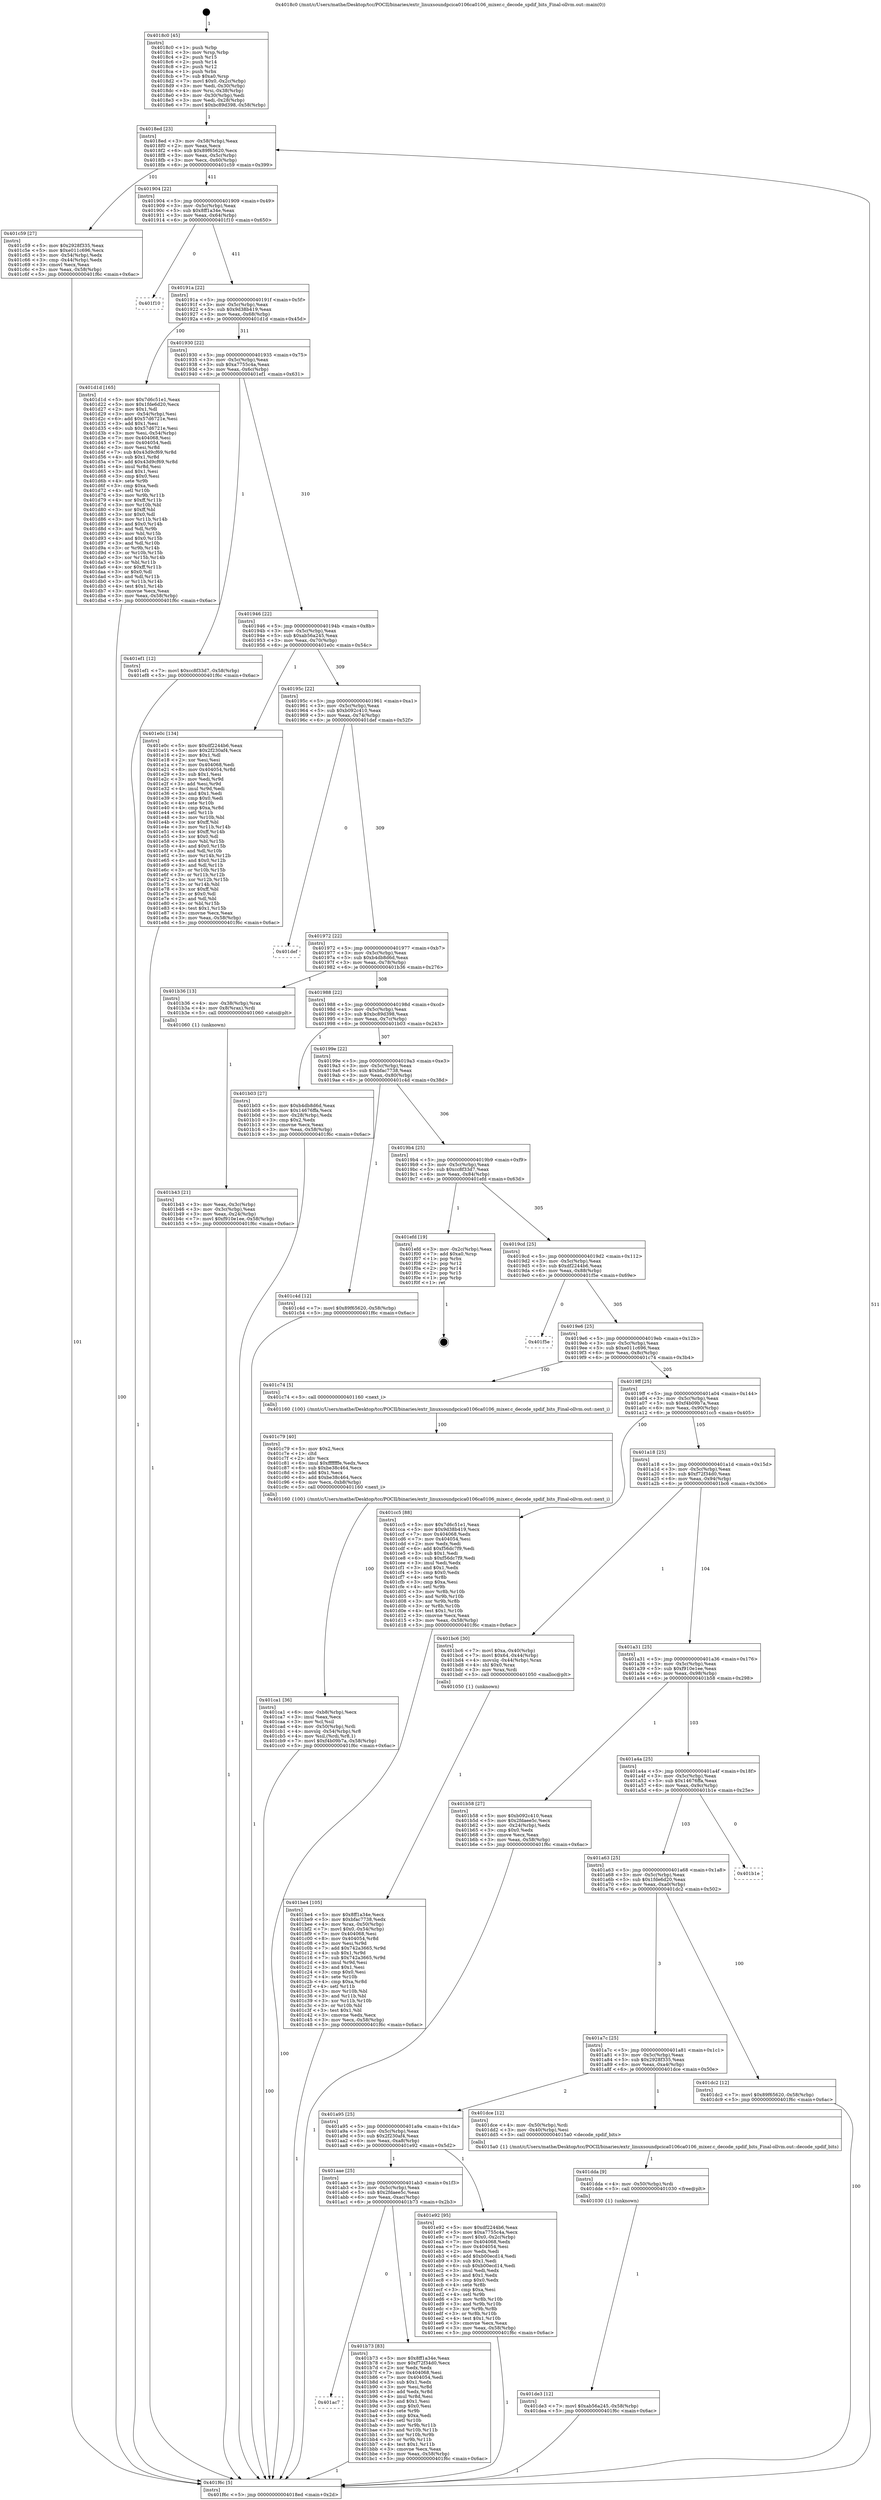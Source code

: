 digraph "0x4018c0" {
  label = "0x4018c0 (/mnt/c/Users/mathe/Desktop/tcc/POCII/binaries/extr_linuxsoundpcica0106ca0106_mixer.c_decode_spdif_bits_Final-ollvm.out::main(0))"
  labelloc = "t"
  node[shape=record]

  Entry [label="",width=0.3,height=0.3,shape=circle,fillcolor=black,style=filled]
  "0x4018ed" [label="{
     0x4018ed [23]\l
     | [instrs]\l
     &nbsp;&nbsp;0x4018ed \<+3\>: mov -0x58(%rbp),%eax\l
     &nbsp;&nbsp;0x4018f0 \<+2\>: mov %eax,%ecx\l
     &nbsp;&nbsp;0x4018f2 \<+6\>: sub $0x89f65620,%ecx\l
     &nbsp;&nbsp;0x4018f8 \<+3\>: mov %eax,-0x5c(%rbp)\l
     &nbsp;&nbsp;0x4018fb \<+3\>: mov %ecx,-0x60(%rbp)\l
     &nbsp;&nbsp;0x4018fe \<+6\>: je 0000000000401c59 \<main+0x399\>\l
  }"]
  "0x401c59" [label="{
     0x401c59 [27]\l
     | [instrs]\l
     &nbsp;&nbsp;0x401c59 \<+5\>: mov $0x2928f335,%eax\l
     &nbsp;&nbsp;0x401c5e \<+5\>: mov $0xe011c696,%ecx\l
     &nbsp;&nbsp;0x401c63 \<+3\>: mov -0x54(%rbp),%edx\l
     &nbsp;&nbsp;0x401c66 \<+3\>: cmp -0x44(%rbp),%edx\l
     &nbsp;&nbsp;0x401c69 \<+3\>: cmovl %ecx,%eax\l
     &nbsp;&nbsp;0x401c6c \<+3\>: mov %eax,-0x58(%rbp)\l
     &nbsp;&nbsp;0x401c6f \<+5\>: jmp 0000000000401f6c \<main+0x6ac\>\l
  }"]
  "0x401904" [label="{
     0x401904 [22]\l
     | [instrs]\l
     &nbsp;&nbsp;0x401904 \<+5\>: jmp 0000000000401909 \<main+0x49\>\l
     &nbsp;&nbsp;0x401909 \<+3\>: mov -0x5c(%rbp),%eax\l
     &nbsp;&nbsp;0x40190c \<+5\>: sub $0x8ff1a34e,%eax\l
     &nbsp;&nbsp;0x401911 \<+3\>: mov %eax,-0x64(%rbp)\l
     &nbsp;&nbsp;0x401914 \<+6\>: je 0000000000401f10 \<main+0x650\>\l
  }"]
  Exit [label="",width=0.3,height=0.3,shape=circle,fillcolor=black,style=filled,peripheries=2]
  "0x401f10" [label="{
     0x401f10\l
  }", style=dashed]
  "0x40191a" [label="{
     0x40191a [22]\l
     | [instrs]\l
     &nbsp;&nbsp;0x40191a \<+5\>: jmp 000000000040191f \<main+0x5f\>\l
     &nbsp;&nbsp;0x40191f \<+3\>: mov -0x5c(%rbp),%eax\l
     &nbsp;&nbsp;0x401922 \<+5\>: sub $0x9d38b419,%eax\l
     &nbsp;&nbsp;0x401927 \<+3\>: mov %eax,-0x68(%rbp)\l
     &nbsp;&nbsp;0x40192a \<+6\>: je 0000000000401d1d \<main+0x45d\>\l
  }"]
  "0x401de3" [label="{
     0x401de3 [12]\l
     | [instrs]\l
     &nbsp;&nbsp;0x401de3 \<+7\>: movl $0xab56a245,-0x58(%rbp)\l
     &nbsp;&nbsp;0x401dea \<+5\>: jmp 0000000000401f6c \<main+0x6ac\>\l
  }"]
  "0x401d1d" [label="{
     0x401d1d [165]\l
     | [instrs]\l
     &nbsp;&nbsp;0x401d1d \<+5\>: mov $0x7d6c51e1,%eax\l
     &nbsp;&nbsp;0x401d22 \<+5\>: mov $0x1fde6d20,%ecx\l
     &nbsp;&nbsp;0x401d27 \<+2\>: mov $0x1,%dl\l
     &nbsp;&nbsp;0x401d29 \<+3\>: mov -0x54(%rbp),%esi\l
     &nbsp;&nbsp;0x401d2c \<+6\>: add $0x57d6721e,%esi\l
     &nbsp;&nbsp;0x401d32 \<+3\>: add $0x1,%esi\l
     &nbsp;&nbsp;0x401d35 \<+6\>: sub $0x57d6721e,%esi\l
     &nbsp;&nbsp;0x401d3b \<+3\>: mov %esi,-0x54(%rbp)\l
     &nbsp;&nbsp;0x401d3e \<+7\>: mov 0x404068,%esi\l
     &nbsp;&nbsp;0x401d45 \<+7\>: mov 0x404054,%edi\l
     &nbsp;&nbsp;0x401d4c \<+3\>: mov %esi,%r8d\l
     &nbsp;&nbsp;0x401d4f \<+7\>: sub $0x43d9cf69,%r8d\l
     &nbsp;&nbsp;0x401d56 \<+4\>: sub $0x1,%r8d\l
     &nbsp;&nbsp;0x401d5a \<+7\>: add $0x43d9cf69,%r8d\l
     &nbsp;&nbsp;0x401d61 \<+4\>: imul %r8d,%esi\l
     &nbsp;&nbsp;0x401d65 \<+3\>: and $0x1,%esi\l
     &nbsp;&nbsp;0x401d68 \<+3\>: cmp $0x0,%esi\l
     &nbsp;&nbsp;0x401d6b \<+4\>: sete %r9b\l
     &nbsp;&nbsp;0x401d6f \<+3\>: cmp $0xa,%edi\l
     &nbsp;&nbsp;0x401d72 \<+4\>: setl %r10b\l
     &nbsp;&nbsp;0x401d76 \<+3\>: mov %r9b,%r11b\l
     &nbsp;&nbsp;0x401d79 \<+4\>: xor $0xff,%r11b\l
     &nbsp;&nbsp;0x401d7d \<+3\>: mov %r10b,%bl\l
     &nbsp;&nbsp;0x401d80 \<+3\>: xor $0xff,%bl\l
     &nbsp;&nbsp;0x401d83 \<+3\>: xor $0x0,%dl\l
     &nbsp;&nbsp;0x401d86 \<+3\>: mov %r11b,%r14b\l
     &nbsp;&nbsp;0x401d89 \<+4\>: and $0x0,%r14b\l
     &nbsp;&nbsp;0x401d8d \<+3\>: and %dl,%r9b\l
     &nbsp;&nbsp;0x401d90 \<+3\>: mov %bl,%r15b\l
     &nbsp;&nbsp;0x401d93 \<+4\>: and $0x0,%r15b\l
     &nbsp;&nbsp;0x401d97 \<+3\>: and %dl,%r10b\l
     &nbsp;&nbsp;0x401d9a \<+3\>: or %r9b,%r14b\l
     &nbsp;&nbsp;0x401d9d \<+3\>: or %r10b,%r15b\l
     &nbsp;&nbsp;0x401da0 \<+3\>: xor %r15b,%r14b\l
     &nbsp;&nbsp;0x401da3 \<+3\>: or %bl,%r11b\l
     &nbsp;&nbsp;0x401da6 \<+4\>: xor $0xff,%r11b\l
     &nbsp;&nbsp;0x401daa \<+3\>: or $0x0,%dl\l
     &nbsp;&nbsp;0x401dad \<+3\>: and %dl,%r11b\l
     &nbsp;&nbsp;0x401db0 \<+3\>: or %r11b,%r14b\l
     &nbsp;&nbsp;0x401db3 \<+4\>: test $0x1,%r14b\l
     &nbsp;&nbsp;0x401db7 \<+3\>: cmovne %ecx,%eax\l
     &nbsp;&nbsp;0x401dba \<+3\>: mov %eax,-0x58(%rbp)\l
     &nbsp;&nbsp;0x401dbd \<+5\>: jmp 0000000000401f6c \<main+0x6ac\>\l
  }"]
  "0x401930" [label="{
     0x401930 [22]\l
     | [instrs]\l
     &nbsp;&nbsp;0x401930 \<+5\>: jmp 0000000000401935 \<main+0x75\>\l
     &nbsp;&nbsp;0x401935 \<+3\>: mov -0x5c(%rbp),%eax\l
     &nbsp;&nbsp;0x401938 \<+5\>: sub $0xa7755c4a,%eax\l
     &nbsp;&nbsp;0x40193d \<+3\>: mov %eax,-0x6c(%rbp)\l
     &nbsp;&nbsp;0x401940 \<+6\>: je 0000000000401ef1 \<main+0x631\>\l
  }"]
  "0x401dda" [label="{
     0x401dda [9]\l
     | [instrs]\l
     &nbsp;&nbsp;0x401dda \<+4\>: mov -0x50(%rbp),%rdi\l
     &nbsp;&nbsp;0x401dde \<+5\>: call 0000000000401030 \<free@plt\>\l
     | [calls]\l
     &nbsp;&nbsp;0x401030 \{1\} (unknown)\l
  }"]
  "0x401ef1" [label="{
     0x401ef1 [12]\l
     | [instrs]\l
     &nbsp;&nbsp;0x401ef1 \<+7\>: movl $0xcc8f33d7,-0x58(%rbp)\l
     &nbsp;&nbsp;0x401ef8 \<+5\>: jmp 0000000000401f6c \<main+0x6ac\>\l
  }"]
  "0x401946" [label="{
     0x401946 [22]\l
     | [instrs]\l
     &nbsp;&nbsp;0x401946 \<+5\>: jmp 000000000040194b \<main+0x8b\>\l
     &nbsp;&nbsp;0x40194b \<+3\>: mov -0x5c(%rbp),%eax\l
     &nbsp;&nbsp;0x40194e \<+5\>: sub $0xab56a245,%eax\l
     &nbsp;&nbsp;0x401953 \<+3\>: mov %eax,-0x70(%rbp)\l
     &nbsp;&nbsp;0x401956 \<+6\>: je 0000000000401e0c \<main+0x54c\>\l
  }"]
  "0x401ca1" [label="{
     0x401ca1 [36]\l
     | [instrs]\l
     &nbsp;&nbsp;0x401ca1 \<+6\>: mov -0xb8(%rbp),%ecx\l
     &nbsp;&nbsp;0x401ca7 \<+3\>: imul %eax,%ecx\l
     &nbsp;&nbsp;0x401caa \<+3\>: mov %cl,%sil\l
     &nbsp;&nbsp;0x401cad \<+4\>: mov -0x50(%rbp),%rdi\l
     &nbsp;&nbsp;0x401cb1 \<+4\>: movslq -0x54(%rbp),%r8\l
     &nbsp;&nbsp;0x401cb5 \<+4\>: mov %sil,(%rdi,%r8,1)\l
     &nbsp;&nbsp;0x401cb9 \<+7\>: movl $0xf4b09b7a,-0x58(%rbp)\l
     &nbsp;&nbsp;0x401cc0 \<+5\>: jmp 0000000000401f6c \<main+0x6ac\>\l
  }"]
  "0x401e0c" [label="{
     0x401e0c [134]\l
     | [instrs]\l
     &nbsp;&nbsp;0x401e0c \<+5\>: mov $0xdf2244b6,%eax\l
     &nbsp;&nbsp;0x401e11 \<+5\>: mov $0x2f230af4,%ecx\l
     &nbsp;&nbsp;0x401e16 \<+2\>: mov $0x1,%dl\l
     &nbsp;&nbsp;0x401e18 \<+2\>: xor %esi,%esi\l
     &nbsp;&nbsp;0x401e1a \<+7\>: mov 0x404068,%edi\l
     &nbsp;&nbsp;0x401e21 \<+8\>: mov 0x404054,%r8d\l
     &nbsp;&nbsp;0x401e29 \<+3\>: sub $0x1,%esi\l
     &nbsp;&nbsp;0x401e2c \<+3\>: mov %edi,%r9d\l
     &nbsp;&nbsp;0x401e2f \<+3\>: add %esi,%r9d\l
     &nbsp;&nbsp;0x401e32 \<+4\>: imul %r9d,%edi\l
     &nbsp;&nbsp;0x401e36 \<+3\>: and $0x1,%edi\l
     &nbsp;&nbsp;0x401e39 \<+3\>: cmp $0x0,%edi\l
     &nbsp;&nbsp;0x401e3c \<+4\>: sete %r10b\l
     &nbsp;&nbsp;0x401e40 \<+4\>: cmp $0xa,%r8d\l
     &nbsp;&nbsp;0x401e44 \<+4\>: setl %r11b\l
     &nbsp;&nbsp;0x401e48 \<+3\>: mov %r10b,%bl\l
     &nbsp;&nbsp;0x401e4b \<+3\>: xor $0xff,%bl\l
     &nbsp;&nbsp;0x401e4e \<+3\>: mov %r11b,%r14b\l
     &nbsp;&nbsp;0x401e51 \<+4\>: xor $0xff,%r14b\l
     &nbsp;&nbsp;0x401e55 \<+3\>: xor $0x0,%dl\l
     &nbsp;&nbsp;0x401e58 \<+3\>: mov %bl,%r15b\l
     &nbsp;&nbsp;0x401e5b \<+4\>: and $0x0,%r15b\l
     &nbsp;&nbsp;0x401e5f \<+3\>: and %dl,%r10b\l
     &nbsp;&nbsp;0x401e62 \<+3\>: mov %r14b,%r12b\l
     &nbsp;&nbsp;0x401e65 \<+4\>: and $0x0,%r12b\l
     &nbsp;&nbsp;0x401e69 \<+3\>: and %dl,%r11b\l
     &nbsp;&nbsp;0x401e6c \<+3\>: or %r10b,%r15b\l
     &nbsp;&nbsp;0x401e6f \<+3\>: or %r11b,%r12b\l
     &nbsp;&nbsp;0x401e72 \<+3\>: xor %r12b,%r15b\l
     &nbsp;&nbsp;0x401e75 \<+3\>: or %r14b,%bl\l
     &nbsp;&nbsp;0x401e78 \<+3\>: xor $0xff,%bl\l
     &nbsp;&nbsp;0x401e7b \<+3\>: or $0x0,%dl\l
     &nbsp;&nbsp;0x401e7e \<+2\>: and %dl,%bl\l
     &nbsp;&nbsp;0x401e80 \<+3\>: or %bl,%r15b\l
     &nbsp;&nbsp;0x401e83 \<+4\>: test $0x1,%r15b\l
     &nbsp;&nbsp;0x401e87 \<+3\>: cmovne %ecx,%eax\l
     &nbsp;&nbsp;0x401e8a \<+3\>: mov %eax,-0x58(%rbp)\l
     &nbsp;&nbsp;0x401e8d \<+5\>: jmp 0000000000401f6c \<main+0x6ac\>\l
  }"]
  "0x40195c" [label="{
     0x40195c [22]\l
     | [instrs]\l
     &nbsp;&nbsp;0x40195c \<+5\>: jmp 0000000000401961 \<main+0xa1\>\l
     &nbsp;&nbsp;0x401961 \<+3\>: mov -0x5c(%rbp),%eax\l
     &nbsp;&nbsp;0x401964 \<+5\>: sub $0xb092c410,%eax\l
     &nbsp;&nbsp;0x401969 \<+3\>: mov %eax,-0x74(%rbp)\l
     &nbsp;&nbsp;0x40196c \<+6\>: je 0000000000401def \<main+0x52f\>\l
  }"]
  "0x401c79" [label="{
     0x401c79 [40]\l
     | [instrs]\l
     &nbsp;&nbsp;0x401c79 \<+5\>: mov $0x2,%ecx\l
     &nbsp;&nbsp;0x401c7e \<+1\>: cltd\l
     &nbsp;&nbsp;0x401c7f \<+2\>: idiv %ecx\l
     &nbsp;&nbsp;0x401c81 \<+6\>: imul $0xfffffffe,%edx,%ecx\l
     &nbsp;&nbsp;0x401c87 \<+6\>: sub $0xbe38c464,%ecx\l
     &nbsp;&nbsp;0x401c8d \<+3\>: add $0x1,%ecx\l
     &nbsp;&nbsp;0x401c90 \<+6\>: add $0xbe38c464,%ecx\l
     &nbsp;&nbsp;0x401c96 \<+6\>: mov %ecx,-0xb8(%rbp)\l
     &nbsp;&nbsp;0x401c9c \<+5\>: call 0000000000401160 \<next_i\>\l
     | [calls]\l
     &nbsp;&nbsp;0x401160 \{100\} (/mnt/c/Users/mathe/Desktop/tcc/POCII/binaries/extr_linuxsoundpcica0106ca0106_mixer.c_decode_spdif_bits_Final-ollvm.out::next_i)\l
  }"]
  "0x401def" [label="{
     0x401def\l
  }", style=dashed]
  "0x401972" [label="{
     0x401972 [22]\l
     | [instrs]\l
     &nbsp;&nbsp;0x401972 \<+5\>: jmp 0000000000401977 \<main+0xb7\>\l
     &nbsp;&nbsp;0x401977 \<+3\>: mov -0x5c(%rbp),%eax\l
     &nbsp;&nbsp;0x40197a \<+5\>: sub $0xb4db8d6d,%eax\l
     &nbsp;&nbsp;0x40197f \<+3\>: mov %eax,-0x78(%rbp)\l
     &nbsp;&nbsp;0x401982 \<+6\>: je 0000000000401b36 \<main+0x276\>\l
  }"]
  "0x401be4" [label="{
     0x401be4 [105]\l
     | [instrs]\l
     &nbsp;&nbsp;0x401be4 \<+5\>: mov $0x8ff1a34e,%ecx\l
     &nbsp;&nbsp;0x401be9 \<+5\>: mov $0xbfac7738,%edx\l
     &nbsp;&nbsp;0x401bee \<+4\>: mov %rax,-0x50(%rbp)\l
     &nbsp;&nbsp;0x401bf2 \<+7\>: movl $0x0,-0x54(%rbp)\l
     &nbsp;&nbsp;0x401bf9 \<+7\>: mov 0x404068,%esi\l
     &nbsp;&nbsp;0x401c00 \<+8\>: mov 0x404054,%r8d\l
     &nbsp;&nbsp;0x401c08 \<+3\>: mov %esi,%r9d\l
     &nbsp;&nbsp;0x401c0b \<+7\>: add $0x742a3665,%r9d\l
     &nbsp;&nbsp;0x401c12 \<+4\>: sub $0x1,%r9d\l
     &nbsp;&nbsp;0x401c16 \<+7\>: sub $0x742a3665,%r9d\l
     &nbsp;&nbsp;0x401c1d \<+4\>: imul %r9d,%esi\l
     &nbsp;&nbsp;0x401c21 \<+3\>: and $0x1,%esi\l
     &nbsp;&nbsp;0x401c24 \<+3\>: cmp $0x0,%esi\l
     &nbsp;&nbsp;0x401c27 \<+4\>: sete %r10b\l
     &nbsp;&nbsp;0x401c2b \<+4\>: cmp $0xa,%r8d\l
     &nbsp;&nbsp;0x401c2f \<+4\>: setl %r11b\l
     &nbsp;&nbsp;0x401c33 \<+3\>: mov %r10b,%bl\l
     &nbsp;&nbsp;0x401c36 \<+3\>: and %r11b,%bl\l
     &nbsp;&nbsp;0x401c39 \<+3\>: xor %r11b,%r10b\l
     &nbsp;&nbsp;0x401c3c \<+3\>: or %r10b,%bl\l
     &nbsp;&nbsp;0x401c3f \<+3\>: test $0x1,%bl\l
     &nbsp;&nbsp;0x401c42 \<+3\>: cmovne %edx,%ecx\l
     &nbsp;&nbsp;0x401c45 \<+3\>: mov %ecx,-0x58(%rbp)\l
     &nbsp;&nbsp;0x401c48 \<+5\>: jmp 0000000000401f6c \<main+0x6ac\>\l
  }"]
  "0x401b36" [label="{
     0x401b36 [13]\l
     | [instrs]\l
     &nbsp;&nbsp;0x401b36 \<+4\>: mov -0x38(%rbp),%rax\l
     &nbsp;&nbsp;0x401b3a \<+4\>: mov 0x8(%rax),%rdi\l
     &nbsp;&nbsp;0x401b3e \<+5\>: call 0000000000401060 \<atoi@plt\>\l
     | [calls]\l
     &nbsp;&nbsp;0x401060 \{1\} (unknown)\l
  }"]
  "0x401988" [label="{
     0x401988 [22]\l
     | [instrs]\l
     &nbsp;&nbsp;0x401988 \<+5\>: jmp 000000000040198d \<main+0xcd\>\l
     &nbsp;&nbsp;0x40198d \<+3\>: mov -0x5c(%rbp),%eax\l
     &nbsp;&nbsp;0x401990 \<+5\>: sub $0xbc89d398,%eax\l
     &nbsp;&nbsp;0x401995 \<+3\>: mov %eax,-0x7c(%rbp)\l
     &nbsp;&nbsp;0x401998 \<+6\>: je 0000000000401b03 \<main+0x243\>\l
  }"]
  "0x401ac7" [label="{
     0x401ac7\l
  }", style=dashed]
  "0x401b03" [label="{
     0x401b03 [27]\l
     | [instrs]\l
     &nbsp;&nbsp;0x401b03 \<+5\>: mov $0xb4db8d6d,%eax\l
     &nbsp;&nbsp;0x401b08 \<+5\>: mov $0x14676ffa,%ecx\l
     &nbsp;&nbsp;0x401b0d \<+3\>: mov -0x28(%rbp),%edx\l
     &nbsp;&nbsp;0x401b10 \<+3\>: cmp $0x2,%edx\l
     &nbsp;&nbsp;0x401b13 \<+3\>: cmovne %ecx,%eax\l
     &nbsp;&nbsp;0x401b16 \<+3\>: mov %eax,-0x58(%rbp)\l
     &nbsp;&nbsp;0x401b19 \<+5\>: jmp 0000000000401f6c \<main+0x6ac\>\l
  }"]
  "0x40199e" [label="{
     0x40199e [22]\l
     | [instrs]\l
     &nbsp;&nbsp;0x40199e \<+5\>: jmp 00000000004019a3 \<main+0xe3\>\l
     &nbsp;&nbsp;0x4019a3 \<+3\>: mov -0x5c(%rbp),%eax\l
     &nbsp;&nbsp;0x4019a6 \<+5\>: sub $0xbfac7738,%eax\l
     &nbsp;&nbsp;0x4019ab \<+3\>: mov %eax,-0x80(%rbp)\l
     &nbsp;&nbsp;0x4019ae \<+6\>: je 0000000000401c4d \<main+0x38d\>\l
  }"]
  "0x401f6c" [label="{
     0x401f6c [5]\l
     | [instrs]\l
     &nbsp;&nbsp;0x401f6c \<+5\>: jmp 00000000004018ed \<main+0x2d\>\l
  }"]
  "0x4018c0" [label="{
     0x4018c0 [45]\l
     | [instrs]\l
     &nbsp;&nbsp;0x4018c0 \<+1\>: push %rbp\l
     &nbsp;&nbsp;0x4018c1 \<+3\>: mov %rsp,%rbp\l
     &nbsp;&nbsp;0x4018c4 \<+2\>: push %r15\l
     &nbsp;&nbsp;0x4018c6 \<+2\>: push %r14\l
     &nbsp;&nbsp;0x4018c8 \<+2\>: push %r12\l
     &nbsp;&nbsp;0x4018ca \<+1\>: push %rbx\l
     &nbsp;&nbsp;0x4018cb \<+7\>: sub $0xa0,%rsp\l
     &nbsp;&nbsp;0x4018d2 \<+7\>: movl $0x0,-0x2c(%rbp)\l
     &nbsp;&nbsp;0x4018d9 \<+3\>: mov %edi,-0x30(%rbp)\l
     &nbsp;&nbsp;0x4018dc \<+4\>: mov %rsi,-0x38(%rbp)\l
     &nbsp;&nbsp;0x4018e0 \<+3\>: mov -0x30(%rbp),%edi\l
     &nbsp;&nbsp;0x4018e3 \<+3\>: mov %edi,-0x28(%rbp)\l
     &nbsp;&nbsp;0x4018e6 \<+7\>: movl $0xbc89d398,-0x58(%rbp)\l
  }"]
  "0x401b43" [label="{
     0x401b43 [21]\l
     | [instrs]\l
     &nbsp;&nbsp;0x401b43 \<+3\>: mov %eax,-0x3c(%rbp)\l
     &nbsp;&nbsp;0x401b46 \<+3\>: mov -0x3c(%rbp),%eax\l
     &nbsp;&nbsp;0x401b49 \<+3\>: mov %eax,-0x24(%rbp)\l
     &nbsp;&nbsp;0x401b4c \<+7\>: movl $0xf910e1ee,-0x58(%rbp)\l
     &nbsp;&nbsp;0x401b53 \<+5\>: jmp 0000000000401f6c \<main+0x6ac\>\l
  }"]
  "0x401b73" [label="{
     0x401b73 [83]\l
     | [instrs]\l
     &nbsp;&nbsp;0x401b73 \<+5\>: mov $0x8ff1a34e,%eax\l
     &nbsp;&nbsp;0x401b78 \<+5\>: mov $0xf72f34d0,%ecx\l
     &nbsp;&nbsp;0x401b7d \<+2\>: xor %edx,%edx\l
     &nbsp;&nbsp;0x401b7f \<+7\>: mov 0x404068,%esi\l
     &nbsp;&nbsp;0x401b86 \<+7\>: mov 0x404054,%edi\l
     &nbsp;&nbsp;0x401b8d \<+3\>: sub $0x1,%edx\l
     &nbsp;&nbsp;0x401b90 \<+3\>: mov %esi,%r8d\l
     &nbsp;&nbsp;0x401b93 \<+3\>: add %edx,%r8d\l
     &nbsp;&nbsp;0x401b96 \<+4\>: imul %r8d,%esi\l
     &nbsp;&nbsp;0x401b9a \<+3\>: and $0x1,%esi\l
     &nbsp;&nbsp;0x401b9d \<+3\>: cmp $0x0,%esi\l
     &nbsp;&nbsp;0x401ba0 \<+4\>: sete %r9b\l
     &nbsp;&nbsp;0x401ba4 \<+3\>: cmp $0xa,%edi\l
     &nbsp;&nbsp;0x401ba7 \<+4\>: setl %r10b\l
     &nbsp;&nbsp;0x401bab \<+3\>: mov %r9b,%r11b\l
     &nbsp;&nbsp;0x401bae \<+3\>: and %r10b,%r11b\l
     &nbsp;&nbsp;0x401bb1 \<+3\>: xor %r10b,%r9b\l
     &nbsp;&nbsp;0x401bb4 \<+3\>: or %r9b,%r11b\l
     &nbsp;&nbsp;0x401bb7 \<+4\>: test $0x1,%r11b\l
     &nbsp;&nbsp;0x401bbb \<+3\>: cmovne %ecx,%eax\l
     &nbsp;&nbsp;0x401bbe \<+3\>: mov %eax,-0x58(%rbp)\l
     &nbsp;&nbsp;0x401bc1 \<+5\>: jmp 0000000000401f6c \<main+0x6ac\>\l
  }"]
  "0x401c4d" [label="{
     0x401c4d [12]\l
     | [instrs]\l
     &nbsp;&nbsp;0x401c4d \<+7\>: movl $0x89f65620,-0x58(%rbp)\l
     &nbsp;&nbsp;0x401c54 \<+5\>: jmp 0000000000401f6c \<main+0x6ac\>\l
  }"]
  "0x4019b4" [label="{
     0x4019b4 [25]\l
     | [instrs]\l
     &nbsp;&nbsp;0x4019b4 \<+5\>: jmp 00000000004019b9 \<main+0xf9\>\l
     &nbsp;&nbsp;0x4019b9 \<+3\>: mov -0x5c(%rbp),%eax\l
     &nbsp;&nbsp;0x4019bc \<+5\>: sub $0xcc8f33d7,%eax\l
     &nbsp;&nbsp;0x4019c1 \<+6\>: mov %eax,-0x84(%rbp)\l
     &nbsp;&nbsp;0x4019c7 \<+6\>: je 0000000000401efd \<main+0x63d\>\l
  }"]
  "0x401aae" [label="{
     0x401aae [25]\l
     | [instrs]\l
     &nbsp;&nbsp;0x401aae \<+5\>: jmp 0000000000401ab3 \<main+0x1f3\>\l
     &nbsp;&nbsp;0x401ab3 \<+3\>: mov -0x5c(%rbp),%eax\l
     &nbsp;&nbsp;0x401ab6 \<+5\>: sub $0x2fdaee5c,%eax\l
     &nbsp;&nbsp;0x401abb \<+6\>: mov %eax,-0xac(%rbp)\l
     &nbsp;&nbsp;0x401ac1 \<+6\>: je 0000000000401b73 \<main+0x2b3\>\l
  }"]
  "0x401efd" [label="{
     0x401efd [19]\l
     | [instrs]\l
     &nbsp;&nbsp;0x401efd \<+3\>: mov -0x2c(%rbp),%eax\l
     &nbsp;&nbsp;0x401f00 \<+7\>: add $0xa0,%rsp\l
     &nbsp;&nbsp;0x401f07 \<+1\>: pop %rbx\l
     &nbsp;&nbsp;0x401f08 \<+2\>: pop %r12\l
     &nbsp;&nbsp;0x401f0a \<+2\>: pop %r14\l
     &nbsp;&nbsp;0x401f0c \<+2\>: pop %r15\l
     &nbsp;&nbsp;0x401f0e \<+1\>: pop %rbp\l
     &nbsp;&nbsp;0x401f0f \<+1\>: ret\l
  }"]
  "0x4019cd" [label="{
     0x4019cd [25]\l
     | [instrs]\l
     &nbsp;&nbsp;0x4019cd \<+5\>: jmp 00000000004019d2 \<main+0x112\>\l
     &nbsp;&nbsp;0x4019d2 \<+3\>: mov -0x5c(%rbp),%eax\l
     &nbsp;&nbsp;0x4019d5 \<+5\>: sub $0xdf2244b6,%eax\l
     &nbsp;&nbsp;0x4019da \<+6\>: mov %eax,-0x88(%rbp)\l
     &nbsp;&nbsp;0x4019e0 \<+6\>: je 0000000000401f5e \<main+0x69e\>\l
  }"]
  "0x401e92" [label="{
     0x401e92 [95]\l
     | [instrs]\l
     &nbsp;&nbsp;0x401e92 \<+5\>: mov $0xdf2244b6,%eax\l
     &nbsp;&nbsp;0x401e97 \<+5\>: mov $0xa7755c4a,%ecx\l
     &nbsp;&nbsp;0x401e9c \<+7\>: movl $0x0,-0x2c(%rbp)\l
     &nbsp;&nbsp;0x401ea3 \<+7\>: mov 0x404068,%edx\l
     &nbsp;&nbsp;0x401eaa \<+7\>: mov 0x404054,%esi\l
     &nbsp;&nbsp;0x401eb1 \<+2\>: mov %edx,%edi\l
     &nbsp;&nbsp;0x401eb3 \<+6\>: add $0xb00ecd14,%edi\l
     &nbsp;&nbsp;0x401eb9 \<+3\>: sub $0x1,%edi\l
     &nbsp;&nbsp;0x401ebc \<+6\>: sub $0xb00ecd14,%edi\l
     &nbsp;&nbsp;0x401ec2 \<+3\>: imul %edi,%edx\l
     &nbsp;&nbsp;0x401ec5 \<+3\>: and $0x1,%edx\l
     &nbsp;&nbsp;0x401ec8 \<+3\>: cmp $0x0,%edx\l
     &nbsp;&nbsp;0x401ecb \<+4\>: sete %r8b\l
     &nbsp;&nbsp;0x401ecf \<+3\>: cmp $0xa,%esi\l
     &nbsp;&nbsp;0x401ed2 \<+4\>: setl %r9b\l
     &nbsp;&nbsp;0x401ed6 \<+3\>: mov %r8b,%r10b\l
     &nbsp;&nbsp;0x401ed9 \<+3\>: and %r9b,%r10b\l
     &nbsp;&nbsp;0x401edc \<+3\>: xor %r9b,%r8b\l
     &nbsp;&nbsp;0x401edf \<+3\>: or %r8b,%r10b\l
     &nbsp;&nbsp;0x401ee2 \<+4\>: test $0x1,%r10b\l
     &nbsp;&nbsp;0x401ee6 \<+3\>: cmovne %ecx,%eax\l
     &nbsp;&nbsp;0x401ee9 \<+3\>: mov %eax,-0x58(%rbp)\l
     &nbsp;&nbsp;0x401eec \<+5\>: jmp 0000000000401f6c \<main+0x6ac\>\l
  }"]
  "0x401f5e" [label="{
     0x401f5e\l
  }", style=dashed]
  "0x4019e6" [label="{
     0x4019e6 [25]\l
     | [instrs]\l
     &nbsp;&nbsp;0x4019e6 \<+5\>: jmp 00000000004019eb \<main+0x12b\>\l
     &nbsp;&nbsp;0x4019eb \<+3\>: mov -0x5c(%rbp),%eax\l
     &nbsp;&nbsp;0x4019ee \<+5\>: sub $0xe011c696,%eax\l
     &nbsp;&nbsp;0x4019f3 \<+6\>: mov %eax,-0x8c(%rbp)\l
     &nbsp;&nbsp;0x4019f9 \<+6\>: je 0000000000401c74 \<main+0x3b4\>\l
  }"]
  "0x401a95" [label="{
     0x401a95 [25]\l
     | [instrs]\l
     &nbsp;&nbsp;0x401a95 \<+5\>: jmp 0000000000401a9a \<main+0x1da\>\l
     &nbsp;&nbsp;0x401a9a \<+3\>: mov -0x5c(%rbp),%eax\l
     &nbsp;&nbsp;0x401a9d \<+5\>: sub $0x2f230af4,%eax\l
     &nbsp;&nbsp;0x401aa2 \<+6\>: mov %eax,-0xa8(%rbp)\l
     &nbsp;&nbsp;0x401aa8 \<+6\>: je 0000000000401e92 \<main+0x5d2\>\l
  }"]
  "0x401c74" [label="{
     0x401c74 [5]\l
     | [instrs]\l
     &nbsp;&nbsp;0x401c74 \<+5\>: call 0000000000401160 \<next_i\>\l
     | [calls]\l
     &nbsp;&nbsp;0x401160 \{100\} (/mnt/c/Users/mathe/Desktop/tcc/POCII/binaries/extr_linuxsoundpcica0106ca0106_mixer.c_decode_spdif_bits_Final-ollvm.out::next_i)\l
  }"]
  "0x4019ff" [label="{
     0x4019ff [25]\l
     | [instrs]\l
     &nbsp;&nbsp;0x4019ff \<+5\>: jmp 0000000000401a04 \<main+0x144\>\l
     &nbsp;&nbsp;0x401a04 \<+3\>: mov -0x5c(%rbp),%eax\l
     &nbsp;&nbsp;0x401a07 \<+5\>: sub $0xf4b09b7a,%eax\l
     &nbsp;&nbsp;0x401a0c \<+6\>: mov %eax,-0x90(%rbp)\l
     &nbsp;&nbsp;0x401a12 \<+6\>: je 0000000000401cc5 \<main+0x405\>\l
  }"]
  "0x401dce" [label="{
     0x401dce [12]\l
     | [instrs]\l
     &nbsp;&nbsp;0x401dce \<+4\>: mov -0x50(%rbp),%rdi\l
     &nbsp;&nbsp;0x401dd2 \<+3\>: mov -0x40(%rbp),%esi\l
     &nbsp;&nbsp;0x401dd5 \<+5\>: call 00000000004015a0 \<decode_spdif_bits\>\l
     | [calls]\l
     &nbsp;&nbsp;0x4015a0 \{1\} (/mnt/c/Users/mathe/Desktop/tcc/POCII/binaries/extr_linuxsoundpcica0106ca0106_mixer.c_decode_spdif_bits_Final-ollvm.out::decode_spdif_bits)\l
  }"]
  "0x401cc5" [label="{
     0x401cc5 [88]\l
     | [instrs]\l
     &nbsp;&nbsp;0x401cc5 \<+5\>: mov $0x7d6c51e1,%eax\l
     &nbsp;&nbsp;0x401cca \<+5\>: mov $0x9d38b419,%ecx\l
     &nbsp;&nbsp;0x401ccf \<+7\>: mov 0x404068,%edx\l
     &nbsp;&nbsp;0x401cd6 \<+7\>: mov 0x404054,%esi\l
     &nbsp;&nbsp;0x401cdd \<+2\>: mov %edx,%edi\l
     &nbsp;&nbsp;0x401cdf \<+6\>: add $0xf56dc7f9,%edi\l
     &nbsp;&nbsp;0x401ce5 \<+3\>: sub $0x1,%edi\l
     &nbsp;&nbsp;0x401ce8 \<+6\>: sub $0xf56dc7f9,%edi\l
     &nbsp;&nbsp;0x401cee \<+3\>: imul %edi,%edx\l
     &nbsp;&nbsp;0x401cf1 \<+3\>: and $0x1,%edx\l
     &nbsp;&nbsp;0x401cf4 \<+3\>: cmp $0x0,%edx\l
     &nbsp;&nbsp;0x401cf7 \<+4\>: sete %r8b\l
     &nbsp;&nbsp;0x401cfb \<+3\>: cmp $0xa,%esi\l
     &nbsp;&nbsp;0x401cfe \<+4\>: setl %r9b\l
     &nbsp;&nbsp;0x401d02 \<+3\>: mov %r8b,%r10b\l
     &nbsp;&nbsp;0x401d05 \<+3\>: and %r9b,%r10b\l
     &nbsp;&nbsp;0x401d08 \<+3\>: xor %r9b,%r8b\l
     &nbsp;&nbsp;0x401d0b \<+3\>: or %r8b,%r10b\l
     &nbsp;&nbsp;0x401d0e \<+4\>: test $0x1,%r10b\l
     &nbsp;&nbsp;0x401d12 \<+3\>: cmovne %ecx,%eax\l
     &nbsp;&nbsp;0x401d15 \<+3\>: mov %eax,-0x58(%rbp)\l
     &nbsp;&nbsp;0x401d18 \<+5\>: jmp 0000000000401f6c \<main+0x6ac\>\l
  }"]
  "0x401a18" [label="{
     0x401a18 [25]\l
     | [instrs]\l
     &nbsp;&nbsp;0x401a18 \<+5\>: jmp 0000000000401a1d \<main+0x15d\>\l
     &nbsp;&nbsp;0x401a1d \<+3\>: mov -0x5c(%rbp),%eax\l
     &nbsp;&nbsp;0x401a20 \<+5\>: sub $0xf72f34d0,%eax\l
     &nbsp;&nbsp;0x401a25 \<+6\>: mov %eax,-0x94(%rbp)\l
     &nbsp;&nbsp;0x401a2b \<+6\>: je 0000000000401bc6 \<main+0x306\>\l
  }"]
  "0x401a7c" [label="{
     0x401a7c [25]\l
     | [instrs]\l
     &nbsp;&nbsp;0x401a7c \<+5\>: jmp 0000000000401a81 \<main+0x1c1\>\l
     &nbsp;&nbsp;0x401a81 \<+3\>: mov -0x5c(%rbp),%eax\l
     &nbsp;&nbsp;0x401a84 \<+5\>: sub $0x2928f335,%eax\l
     &nbsp;&nbsp;0x401a89 \<+6\>: mov %eax,-0xa4(%rbp)\l
     &nbsp;&nbsp;0x401a8f \<+6\>: je 0000000000401dce \<main+0x50e\>\l
  }"]
  "0x401bc6" [label="{
     0x401bc6 [30]\l
     | [instrs]\l
     &nbsp;&nbsp;0x401bc6 \<+7\>: movl $0xa,-0x40(%rbp)\l
     &nbsp;&nbsp;0x401bcd \<+7\>: movl $0x64,-0x44(%rbp)\l
     &nbsp;&nbsp;0x401bd4 \<+4\>: movslq -0x44(%rbp),%rax\l
     &nbsp;&nbsp;0x401bd8 \<+4\>: shl $0x0,%rax\l
     &nbsp;&nbsp;0x401bdc \<+3\>: mov %rax,%rdi\l
     &nbsp;&nbsp;0x401bdf \<+5\>: call 0000000000401050 \<malloc@plt\>\l
     | [calls]\l
     &nbsp;&nbsp;0x401050 \{1\} (unknown)\l
  }"]
  "0x401a31" [label="{
     0x401a31 [25]\l
     | [instrs]\l
     &nbsp;&nbsp;0x401a31 \<+5\>: jmp 0000000000401a36 \<main+0x176\>\l
     &nbsp;&nbsp;0x401a36 \<+3\>: mov -0x5c(%rbp),%eax\l
     &nbsp;&nbsp;0x401a39 \<+5\>: sub $0xf910e1ee,%eax\l
     &nbsp;&nbsp;0x401a3e \<+6\>: mov %eax,-0x98(%rbp)\l
     &nbsp;&nbsp;0x401a44 \<+6\>: je 0000000000401b58 \<main+0x298\>\l
  }"]
  "0x401dc2" [label="{
     0x401dc2 [12]\l
     | [instrs]\l
     &nbsp;&nbsp;0x401dc2 \<+7\>: movl $0x89f65620,-0x58(%rbp)\l
     &nbsp;&nbsp;0x401dc9 \<+5\>: jmp 0000000000401f6c \<main+0x6ac\>\l
  }"]
  "0x401b58" [label="{
     0x401b58 [27]\l
     | [instrs]\l
     &nbsp;&nbsp;0x401b58 \<+5\>: mov $0xb092c410,%eax\l
     &nbsp;&nbsp;0x401b5d \<+5\>: mov $0x2fdaee5c,%ecx\l
     &nbsp;&nbsp;0x401b62 \<+3\>: mov -0x24(%rbp),%edx\l
     &nbsp;&nbsp;0x401b65 \<+3\>: cmp $0x0,%edx\l
     &nbsp;&nbsp;0x401b68 \<+3\>: cmove %ecx,%eax\l
     &nbsp;&nbsp;0x401b6b \<+3\>: mov %eax,-0x58(%rbp)\l
     &nbsp;&nbsp;0x401b6e \<+5\>: jmp 0000000000401f6c \<main+0x6ac\>\l
  }"]
  "0x401a4a" [label="{
     0x401a4a [25]\l
     | [instrs]\l
     &nbsp;&nbsp;0x401a4a \<+5\>: jmp 0000000000401a4f \<main+0x18f\>\l
     &nbsp;&nbsp;0x401a4f \<+3\>: mov -0x5c(%rbp),%eax\l
     &nbsp;&nbsp;0x401a52 \<+5\>: sub $0x14676ffa,%eax\l
     &nbsp;&nbsp;0x401a57 \<+6\>: mov %eax,-0x9c(%rbp)\l
     &nbsp;&nbsp;0x401a5d \<+6\>: je 0000000000401b1e \<main+0x25e\>\l
  }"]
  "0x401a63" [label="{
     0x401a63 [25]\l
     | [instrs]\l
     &nbsp;&nbsp;0x401a63 \<+5\>: jmp 0000000000401a68 \<main+0x1a8\>\l
     &nbsp;&nbsp;0x401a68 \<+3\>: mov -0x5c(%rbp),%eax\l
     &nbsp;&nbsp;0x401a6b \<+5\>: sub $0x1fde6d20,%eax\l
     &nbsp;&nbsp;0x401a70 \<+6\>: mov %eax,-0xa0(%rbp)\l
     &nbsp;&nbsp;0x401a76 \<+6\>: je 0000000000401dc2 \<main+0x502\>\l
  }"]
  "0x401b1e" [label="{
     0x401b1e\l
  }", style=dashed]
  Entry -> "0x4018c0" [label=" 1"]
  "0x4018ed" -> "0x401c59" [label=" 101"]
  "0x4018ed" -> "0x401904" [label=" 411"]
  "0x401efd" -> Exit [label=" 1"]
  "0x401904" -> "0x401f10" [label=" 0"]
  "0x401904" -> "0x40191a" [label=" 411"]
  "0x401ef1" -> "0x401f6c" [label=" 1"]
  "0x40191a" -> "0x401d1d" [label=" 100"]
  "0x40191a" -> "0x401930" [label=" 311"]
  "0x401e92" -> "0x401f6c" [label=" 1"]
  "0x401930" -> "0x401ef1" [label=" 1"]
  "0x401930" -> "0x401946" [label=" 310"]
  "0x401e0c" -> "0x401f6c" [label=" 1"]
  "0x401946" -> "0x401e0c" [label=" 1"]
  "0x401946" -> "0x40195c" [label=" 309"]
  "0x401de3" -> "0x401f6c" [label=" 1"]
  "0x40195c" -> "0x401def" [label=" 0"]
  "0x40195c" -> "0x401972" [label=" 309"]
  "0x401dda" -> "0x401de3" [label=" 1"]
  "0x401972" -> "0x401b36" [label=" 1"]
  "0x401972" -> "0x401988" [label=" 308"]
  "0x401dce" -> "0x401dda" [label=" 1"]
  "0x401988" -> "0x401b03" [label=" 1"]
  "0x401988" -> "0x40199e" [label=" 307"]
  "0x401b03" -> "0x401f6c" [label=" 1"]
  "0x4018c0" -> "0x4018ed" [label=" 1"]
  "0x401f6c" -> "0x4018ed" [label=" 511"]
  "0x401b36" -> "0x401b43" [label=" 1"]
  "0x401b43" -> "0x401f6c" [label=" 1"]
  "0x401dc2" -> "0x401f6c" [label=" 100"]
  "0x40199e" -> "0x401c4d" [label=" 1"]
  "0x40199e" -> "0x4019b4" [label=" 306"]
  "0x401d1d" -> "0x401f6c" [label=" 100"]
  "0x4019b4" -> "0x401efd" [label=" 1"]
  "0x4019b4" -> "0x4019cd" [label=" 305"]
  "0x401ca1" -> "0x401f6c" [label=" 100"]
  "0x4019cd" -> "0x401f5e" [label=" 0"]
  "0x4019cd" -> "0x4019e6" [label=" 305"]
  "0x401c79" -> "0x401ca1" [label=" 100"]
  "0x4019e6" -> "0x401c74" [label=" 100"]
  "0x4019e6" -> "0x4019ff" [label=" 205"]
  "0x401c59" -> "0x401f6c" [label=" 101"]
  "0x4019ff" -> "0x401cc5" [label=" 100"]
  "0x4019ff" -> "0x401a18" [label=" 105"]
  "0x401c4d" -> "0x401f6c" [label=" 1"]
  "0x401a18" -> "0x401bc6" [label=" 1"]
  "0x401a18" -> "0x401a31" [label=" 104"]
  "0x401bc6" -> "0x401be4" [label=" 1"]
  "0x401a31" -> "0x401b58" [label=" 1"]
  "0x401a31" -> "0x401a4a" [label=" 103"]
  "0x401b58" -> "0x401f6c" [label=" 1"]
  "0x401b73" -> "0x401f6c" [label=" 1"]
  "0x401a4a" -> "0x401b1e" [label=" 0"]
  "0x401a4a" -> "0x401a63" [label=" 103"]
  "0x401aae" -> "0x401ac7" [label=" 0"]
  "0x401a63" -> "0x401dc2" [label=" 100"]
  "0x401a63" -> "0x401a7c" [label=" 3"]
  "0x401be4" -> "0x401f6c" [label=" 1"]
  "0x401a7c" -> "0x401dce" [label=" 1"]
  "0x401a7c" -> "0x401a95" [label=" 2"]
  "0x401c74" -> "0x401c79" [label=" 100"]
  "0x401a95" -> "0x401e92" [label=" 1"]
  "0x401a95" -> "0x401aae" [label=" 1"]
  "0x401cc5" -> "0x401f6c" [label=" 100"]
  "0x401aae" -> "0x401b73" [label=" 1"]
}
